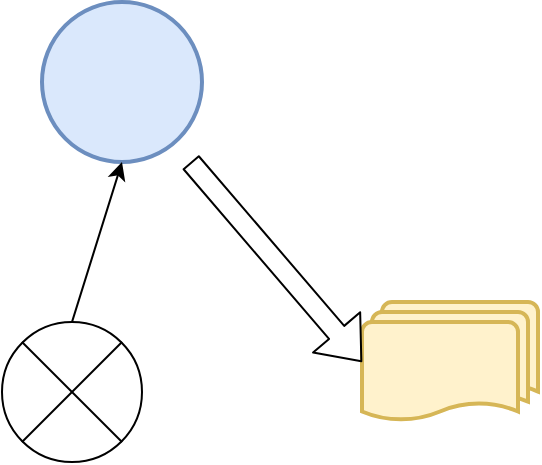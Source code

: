 <mxfile version="14.9.0" type="github">
  <diagram id="2QfQu_n-khuGPe8I02M0" name="Page-1">
    <mxGraphModel dx="1038" dy="624" grid="1" gridSize="10" guides="1" tooltips="1" connect="1" arrows="1" fold="1" page="1" pageScale="1" pageWidth="850" pageHeight="1100" math="0" shadow="0">
      <root>
        <mxCell id="0" />
        <mxCell id="1" parent="0" />
        <mxCell id="2H9XC9i71hOGZmh1QdHT-1" value="" style="strokeWidth=2;html=1;shape=mxgraph.flowchart.start_2;whiteSpace=wrap;fillColor=#dae8fc;strokeColor=#6c8ebf;" vertex="1" parent="1">
          <mxGeometry x="340" y="120" width="80" height="80" as="geometry" />
        </mxCell>
        <mxCell id="2H9XC9i71hOGZmh1QdHT-2" value="" style="strokeWidth=2;html=1;shape=mxgraph.flowchart.multi-document;whiteSpace=wrap;fillColor=#fff2cc;strokeColor=#d6b656;" vertex="1" parent="1">
          <mxGeometry x="500" y="270" width="88" height="60" as="geometry" />
        </mxCell>
        <mxCell id="2H9XC9i71hOGZmh1QdHT-3" value="" style="verticalLabelPosition=bottom;verticalAlign=top;html=1;shape=mxgraph.flowchart.or;" vertex="1" parent="1">
          <mxGeometry x="320" y="280" width="70" height="70" as="geometry" />
        </mxCell>
        <mxCell id="2H9XC9i71hOGZmh1QdHT-4" value="" style="endArrow=classic;html=1;exitX=0.5;exitY=0;exitDx=0;exitDy=0;exitPerimeter=0;" edge="1" parent="1" source="2H9XC9i71hOGZmh1QdHT-3">
          <mxGeometry width="50" height="50" relative="1" as="geometry">
            <mxPoint x="400" y="340" as="sourcePoint" />
            <mxPoint x="380" y="200" as="targetPoint" />
          </mxGeometry>
        </mxCell>
        <mxCell id="2H9XC9i71hOGZmh1QdHT-5" value="" style="shape=flexArrow;endArrow=classic;html=1;entryX=0;entryY=0.5;entryDx=0;entryDy=0;entryPerimeter=0;" edge="1" parent="1" source="2H9XC9i71hOGZmh1QdHT-1" target="2H9XC9i71hOGZmh1QdHT-2">
          <mxGeometry width="50" height="50" relative="1" as="geometry">
            <mxPoint x="420" y="180" as="sourcePoint" />
            <mxPoint x="450" y="290" as="targetPoint" />
          </mxGeometry>
        </mxCell>
      </root>
    </mxGraphModel>
  </diagram>
</mxfile>

